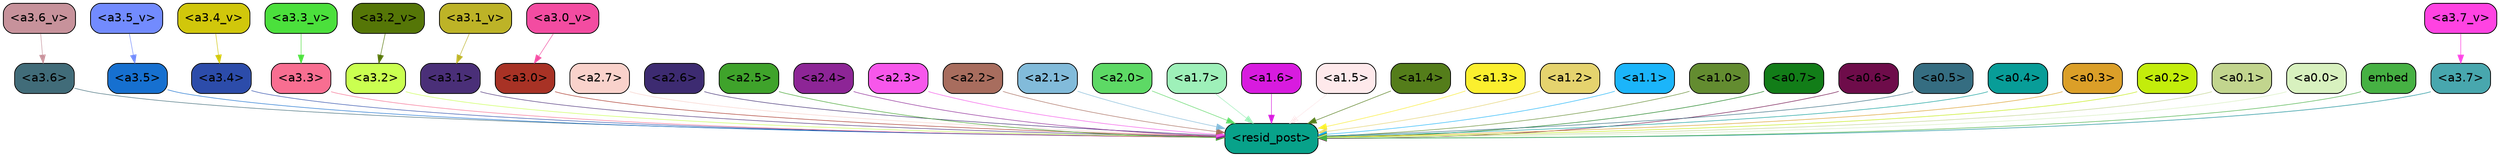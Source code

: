 strict digraph "" {
	graph [bgcolor=transparent,
		layout=dot,
		overlap=false,
		splines=true
	];
	"<a3.7>"	[color=black,
		fillcolor="#48a7ae",
		fontname=Helvetica,
		shape=box,
		style="filled, rounded"];
	"<resid_post>"	[color=black,
		fillcolor="#08a28a",
		fontname=Helvetica,
		shape=box,
		style="filled, rounded"];
	"<a3.7>" -> "<resid_post>"	[color="#48a7ae",
		penwidth=0.8263697922229767];
	"<a3.6>"	[color=black,
		fillcolor="#416c79",
		fontname=Helvetica,
		shape=box,
		style="filled, rounded"];
	"<a3.6>" -> "<resid_post>"	[color="#416c79",
		penwidth=0.6];
	"<a3.5>"	[color=black,
		fillcolor="#1670d0",
		fontname=Helvetica,
		shape=box,
		style="filled, rounded"];
	"<a3.5>" -> "<resid_post>"	[color="#1670d0",
		penwidth=0.6];
	"<a3.4>"	[color=black,
		fillcolor="#2c4caa",
		fontname=Helvetica,
		shape=box,
		style="filled, rounded"];
	"<a3.4>" -> "<resid_post>"	[color="#2c4caa",
		penwidth=0.6];
	"<a3.3>"	[color=black,
		fillcolor="#f86e91",
		fontname=Helvetica,
		shape=box,
		style="filled, rounded"];
	"<a3.3>" -> "<resid_post>"	[color="#f86e91",
		penwidth=0.6];
	"<a3.2>"	[color=black,
		fillcolor="#caff50",
		fontname=Helvetica,
		shape=box,
		style="filled, rounded"];
	"<a3.2>" -> "<resid_post>"	[color="#caff50",
		penwidth=0.6];
	"<a3.1>"	[color=black,
		fillcolor="#4a2f78",
		fontname=Helvetica,
		shape=box,
		style="filled, rounded"];
	"<a3.1>" -> "<resid_post>"	[color="#4a2f78",
		penwidth=0.6];
	"<a3.0>"	[color=black,
		fillcolor="#a83225",
		fontname=Helvetica,
		shape=box,
		style="filled, rounded"];
	"<a3.0>" -> "<resid_post>"	[color="#a83225",
		penwidth=0.6];
	"<a2.7>"	[color=black,
		fillcolor="#f9d2cb",
		fontname=Helvetica,
		shape=box,
		style="filled, rounded"];
	"<a2.7>" -> "<resid_post>"	[color="#f9d2cb",
		penwidth=0.6];
	"<a2.6>"	[color=black,
		fillcolor="#3d2b71",
		fontname=Helvetica,
		shape=box,
		style="filled, rounded"];
	"<a2.6>" -> "<resid_post>"	[color="#3d2b71",
		penwidth=0.6];
	"<a2.5>"	[color=black,
		fillcolor="#3fa32b",
		fontname=Helvetica,
		shape=box,
		style="filled, rounded"];
	"<a2.5>" -> "<resid_post>"	[color="#3fa32b",
		penwidth=0.6];
	"<a2.4>"	[color=black,
		fillcolor="#8d2596",
		fontname=Helvetica,
		shape=box,
		style="filled, rounded"];
	"<a2.4>" -> "<resid_post>"	[color="#8d2596",
		penwidth=0.6];
	"<a2.3>"	[color=black,
		fillcolor="#f757eb",
		fontname=Helvetica,
		shape=box,
		style="filled, rounded"];
	"<a2.3>" -> "<resid_post>"	[color="#f757eb",
		penwidth=0.6];
	"<a2.2>"	[color=black,
		fillcolor="#a86d5e",
		fontname=Helvetica,
		shape=box,
		style="filled, rounded"];
	"<a2.2>" -> "<resid_post>"	[color="#a86d5e",
		penwidth=0.6];
	"<a2.1>"	[color=black,
		fillcolor="#82bbda",
		fontname=Helvetica,
		shape=box,
		style="filled, rounded"];
	"<a2.1>" -> "<resid_post>"	[color="#82bbda",
		penwidth=0.6];
	"<a2.0>"	[color=black,
		fillcolor="#5dd965",
		fontname=Helvetica,
		shape=box,
		style="filled, rounded"];
	"<a2.0>" -> "<resid_post>"	[color="#5dd965",
		penwidth=0.6];
	"<a1.7>"	[color=black,
		fillcolor="#9ef0b9",
		fontname=Helvetica,
		shape=box,
		style="filled, rounded"];
	"<a1.7>" -> "<resid_post>"	[color="#9ef0b9",
		penwidth=0.6];
	"<a1.6>"	[color=black,
		fillcolor="#d81bdf",
		fontname=Helvetica,
		shape=box,
		style="filled, rounded"];
	"<a1.6>" -> "<resid_post>"	[color="#d81bdf",
		penwidth=0.6];
	"<a1.5>"	[color=black,
		fillcolor="#fee9eb",
		fontname=Helvetica,
		shape=box,
		style="filled, rounded"];
	"<a1.5>" -> "<resid_post>"	[color="#fee9eb",
		penwidth=0.6];
	"<a1.4>"	[color=black,
		fillcolor="#547d1a",
		fontname=Helvetica,
		shape=box,
		style="filled, rounded"];
	"<a1.4>" -> "<resid_post>"	[color="#547d1a",
		penwidth=0.6];
	"<a1.3>"	[color=black,
		fillcolor="#fbef2e",
		fontname=Helvetica,
		shape=box,
		style="filled, rounded"];
	"<a1.3>" -> "<resid_post>"	[color="#fbef2e",
		penwidth=0.6];
	"<a1.2>"	[color=black,
		fillcolor="#e5d36e",
		fontname=Helvetica,
		shape=box,
		style="filled, rounded"];
	"<a1.2>" -> "<resid_post>"	[color="#e5d36e",
		penwidth=0.6];
	"<a1.1>"	[color=black,
		fillcolor="#1bb5fa",
		fontname=Helvetica,
		shape=box,
		style="filled, rounded"];
	"<a1.1>" -> "<resid_post>"	[color="#1bb5fa",
		penwidth=0.6];
	"<a1.0>"	[color=black,
		fillcolor="#638c30",
		fontname=Helvetica,
		shape=box,
		style="filled, rounded"];
	"<a1.0>" -> "<resid_post>"	[color="#638c30",
		penwidth=0.6];
	"<a0.7>"	[color=black,
		fillcolor="#127d18",
		fontname=Helvetica,
		shape=box,
		style="filled, rounded"];
	"<a0.7>" -> "<resid_post>"	[color="#127d18",
		penwidth=0.6];
	"<a0.6>"	[color=black,
		fillcolor="#6e0c4a",
		fontname=Helvetica,
		shape=box,
		style="filled, rounded"];
	"<a0.6>" -> "<resid_post>"	[color="#6e0c4a",
		penwidth=0.6];
	"<a0.5>"	[color=black,
		fillcolor="#356d81",
		fontname=Helvetica,
		shape=box,
		style="filled, rounded"];
	"<a0.5>" -> "<resid_post>"	[color="#356d81",
		penwidth=0.6];
	"<a0.4>"	[color=black,
		fillcolor="#089d98",
		fontname=Helvetica,
		shape=box,
		style="filled, rounded"];
	"<a0.4>" -> "<resid_post>"	[color="#089d98",
		penwidth=0.6];
	"<a0.3>"	[color=black,
		fillcolor="#db9f28",
		fontname=Helvetica,
		shape=box,
		style="filled, rounded"];
	"<a0.3>" -> "<resid_post>"	[color="#db9f28",
		penwidth=0.6];
	"<a0.2>"	[color=black,
		fillcolor="#c3ed0b",
		fontname=Helvetica,
		shape=box,
		style="filled, rounded"];
	"<a0.2>" -> "<resid_post>"	[color="#c3ed0b",
		penwidth=0.6];
	"<a0.1>"	[color=black,
		fillcolor="#c2d58e",
		fontname=Helvetica,
		shape=box,
		style="filled, rounded"];
	"<a0.1>" -> "<resid_post>"	[color="#c2d58e",
		penwidth=0.6];
	"<a0.0>"	[color=black,
		fillcolor="#d8f1bf",
		fontname=Helvetica,
		shape=box,
		style="filled, rounded"];
	"<a0.0>" -> "<resid_post>"	[color="#d8f1bf",
		penwidth=0.6];
	embed	[color=black,
		fillcolor="#46b143",
		fontname=Helvetica,
		shape=box,
		style="filled, rounded"];
	embed -> "<resid_post>"	[color="#46b143",
		penwidth=0.6];
	"<a3.7_v>"	[color=black,
		fillcolor="#ff43e2",
		fontname=Helvetica,
		shape=box,
		style="filled, rounded"];
	"<a3.7_v>" -> "<a3.7>"	[color="#ff43e2",
		penwidth=0.6738671064376831];
	"<a3.6_v>"	[color=black,
		fillcolor="#c7929b",
		fontname=Helvetica,
		shape=box,
		style="filled, rounded"];
	"<a3.6_v>" -> "<a3.6>"	[color="#c7929b",
		penwidth=0.6];
	"<a3.5_v>"	[color=black,
		fillcolor="#728bfe",
		fontname=Helvetica,
		shape=box,
		style="filled, rounded"];
	"<a3.5_v>" -> "<a3.5>"	[color="#728bfe",
		penwidth=0.6];
	"<a3.4_v>"	[color=black,
		fillcolor="#d1c70b",
		fontname=Helvetica,
		shape=box,
		style="filled, rounded"];
	"<a3.4_v>" -> "<a3.4>"	[color="#d1c70b",
		penwidth=0.6];
	"<a3.3_v>"	[color=black,
		fillcolor="#4be03c",
		fontname=Helvetica,
		shape=box,
		style="filled, rounded"];
	"<a3.3_v>" -> "<a3.3>"	[color="#4be03c",
		penwidth=0.6];
	"<a3.2_v>"	[color=black,
		fillcolor="#557607",
		fontname=Helvetica,
		shape=box,
		style="filled, rounded"];
	"<a3.2_v>" -> "<a3.2>"	[color="#557607",
		penwidth=0.6];
	"<a3.1_v>"	[color=black,
		fillcolor="#bdb327",
		fontname=Helvetica,
		shape=box,
		style="filled, rounded"];
	"<a3.1_v>" -> "<a3.1>"	[color="#bdb327",
		penwidth=0.6];
	"<a3.0_v>"	[color=black,
		fillcolor="#f34ca1",
		fontname=Helvetica,
		shape=box,
		style="filled, rounded"];
	"<a3.0_v>" -> "<a3.0>"	[color="#f34ca1",
		penwidth=0.6];
}
